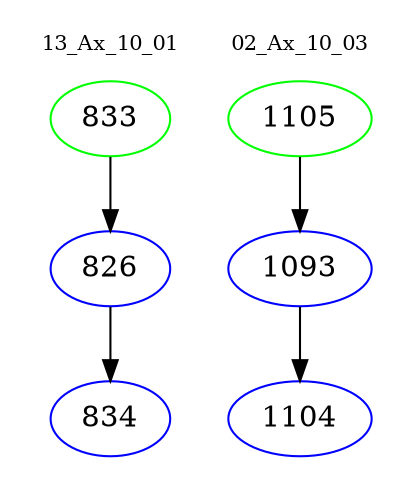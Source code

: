 digraph{
subgraph cluster_0 {
color = white
label = "13_Ax_10_01";
fontsize=10;
T0_833 [label="833", color="green"]
T0_833 -> T0_826 [color="black"]
T0_826 [label="826", color="blue"]
T0_826 -> T0_834 [color="black"]
T0_834 [label="834", color="blue"]
}
subgraph cluster_1 {
color = white
label = "02_Ax_10_03";
fontsize=10;
T1_1105 [label="1105", color="green"]
T1_1105 -> T1_1093 [color="black"]
T1_1093 [label="1093", color="blue"]
T1_1093 -> T1_1104 [color="black"]
T1_1104 [label="1104", color="blue"]
}
}
